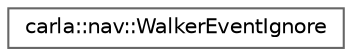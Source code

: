 digraph "类继承关系图"
{
 // INTERACTIVE_SVG=YES
 // LATEX_PDF_SIZE
  bgcolor="transparent";
  edge [fontname=Helvetica,fontsize=10,labelfontname=Helvetica,labelfontsize=10];
  node [fontname=Helvetica,fontsize=10,shape=box,height=0.2,width=0.4];
  rankdir="LR";
  Node0 [id="Node000000",label="carla::nav::WalkerEventIgnore",height=0.2,width=0.4,color="grey40", fillcolor="white", style="filled",URL="$d2/d76/structcarla_1_1nav_1_1WalkerEventIgnore.html",tooltip="empty event that just ignores"];
}
